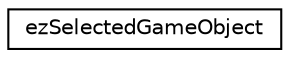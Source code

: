 digraph "Graphical Class Hierarchy"
{
 // LATEX_PDF_SIZE
  edge [fontname="Helvetica",fontsize="10",labelfontname="Helvetica",labelfontsize="10"];
  node [fontname="Helvetica",fontsize="10",shape=record];
  rankdir="LR";
  Node0 [label="ezSelectedGameObject",height=0.2,width=0.4,color="black", fillcolor="white", style="filled",URL="$d5/d90/structez_selected_game_object.htm",tooltip=" "];
}
